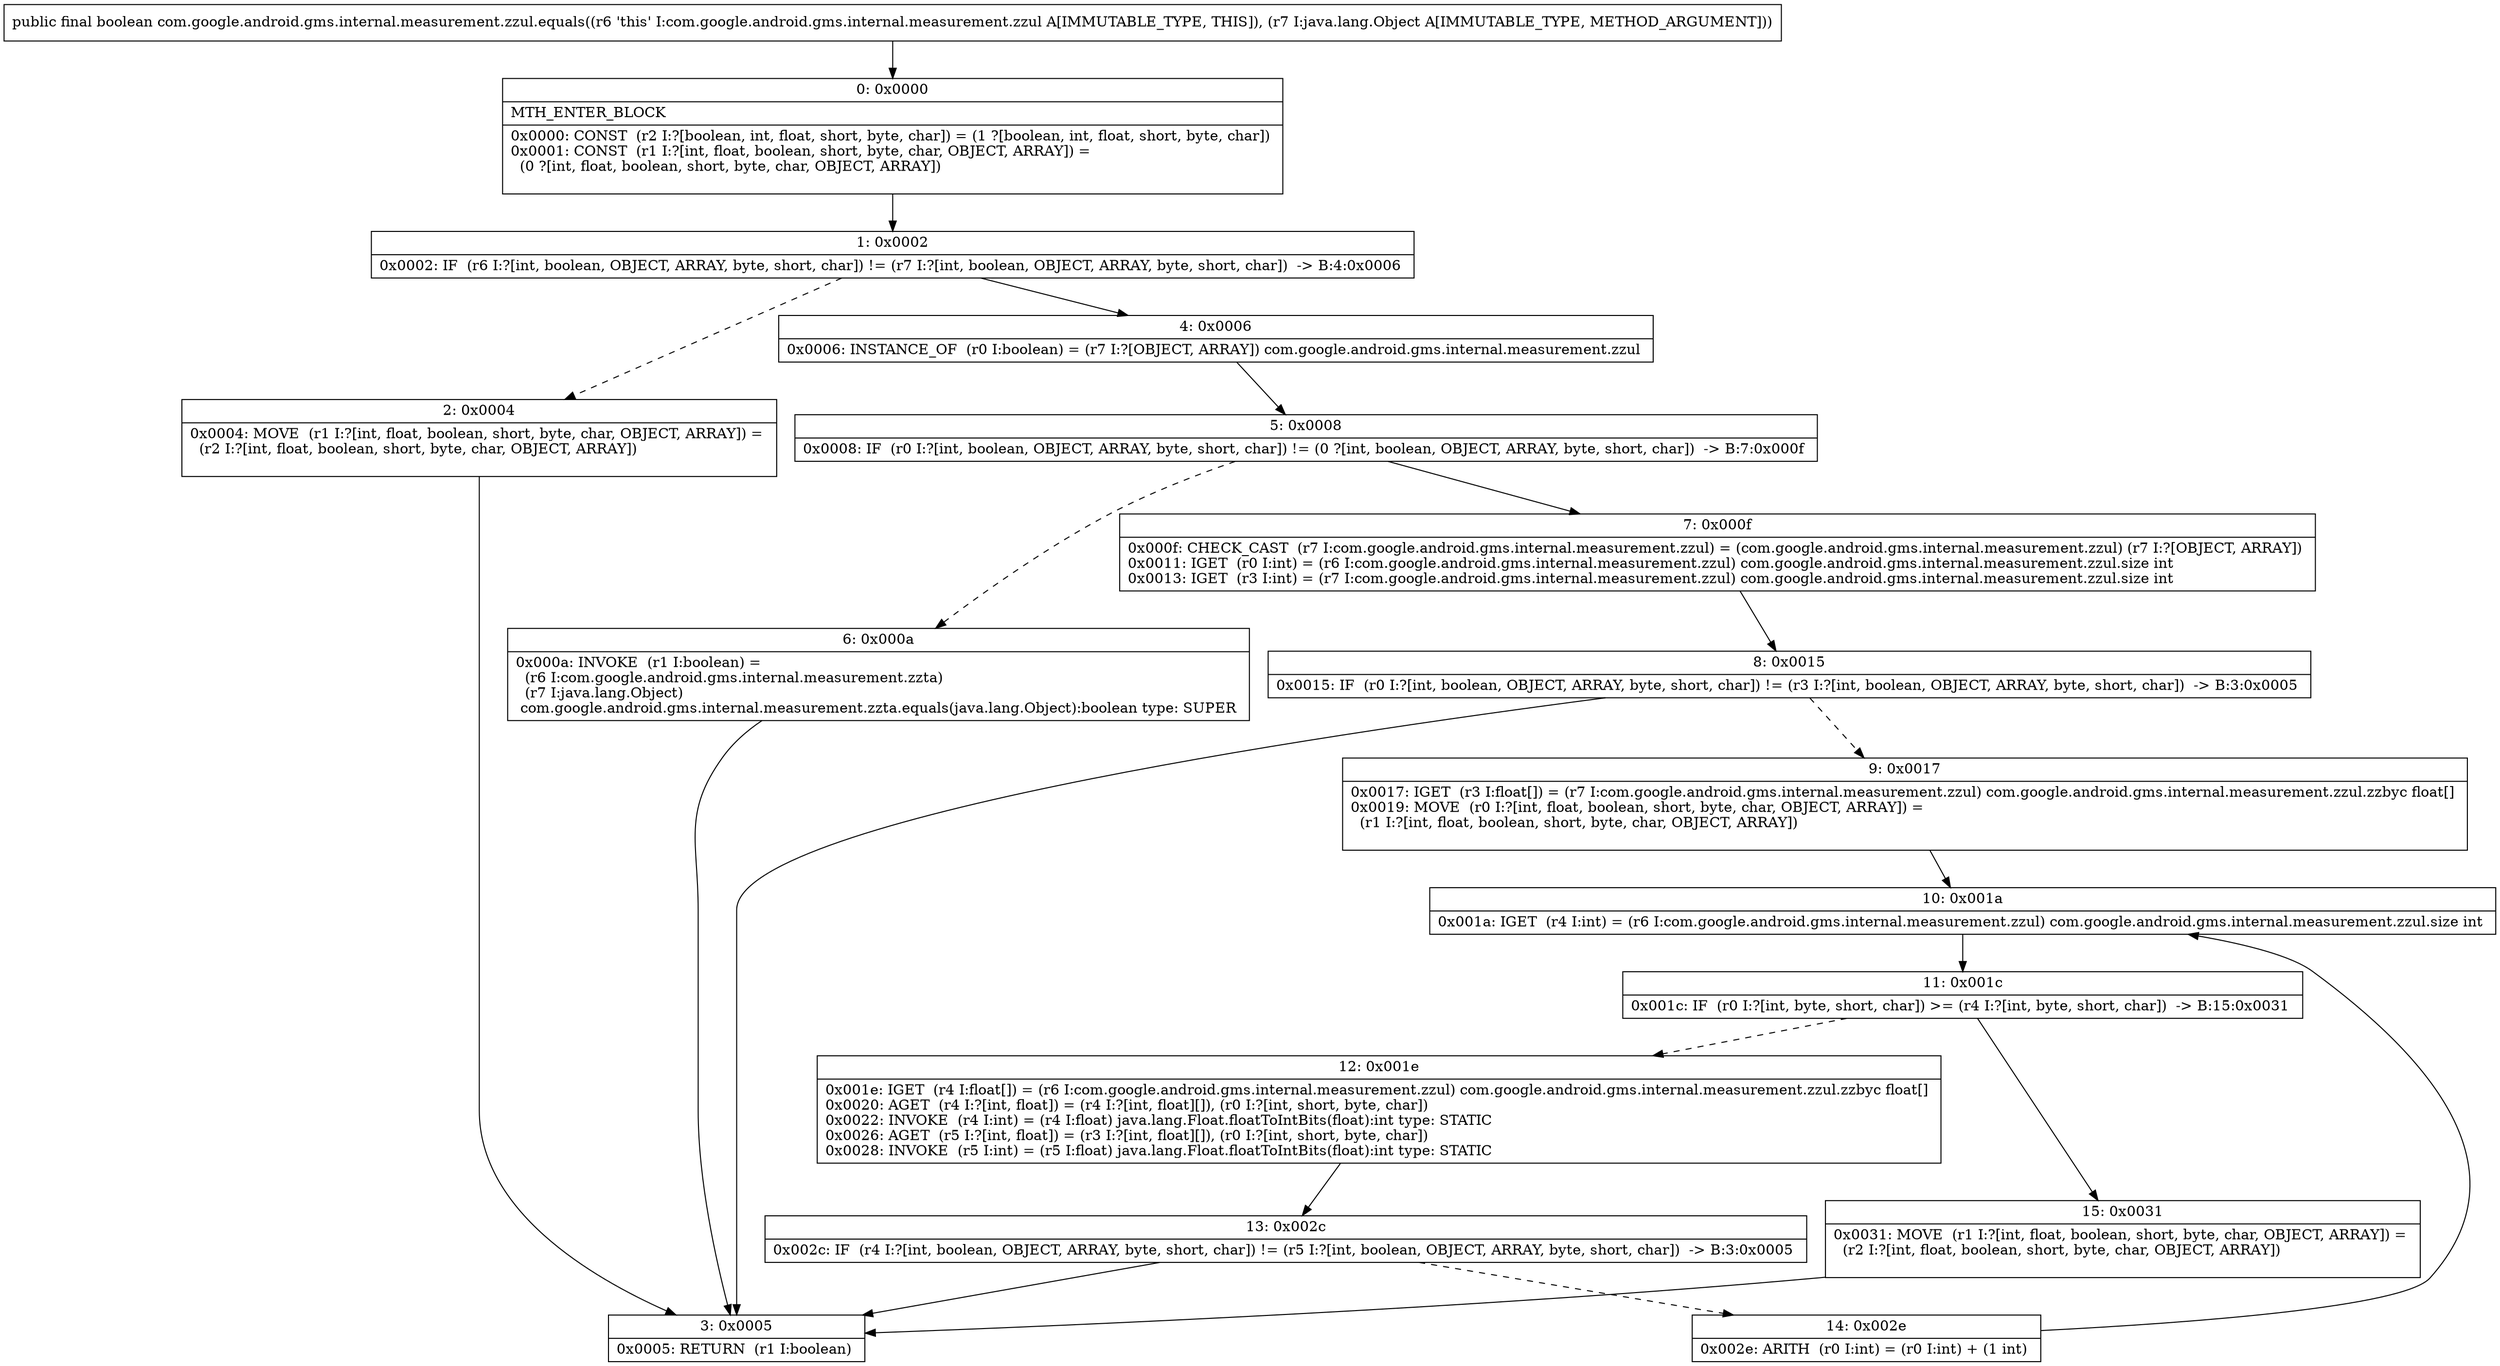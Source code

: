 digraph "CFG forcom.google.android.gms.internal.measurement.zzul.equals(Ljava\/lang\/Object;)Z" {
Node_0 [shape=record,label="{0\:\ 0x0000|MTH_ENTER_BLOCK\l|0x0000: CONST  (r2 I:?[boolean, int, float, short, byte, char]) = (1 ?[boolean, int, float, short, byte, char]) \l0x0001: CONST  (r1 I:?[int, float, boolean, short, byte, char, OBJECT, ARRAY]) = \l  (0 ?[int, float, boolean, short, byte, char, OBJECT, ARRAY])\l \l}"];
Node_1 [shape=record,label="{1\:\ 0x0002|0x0002: IF  (r6 I:?[int, boolean, OBJECT, ARRAY, byte, short, char]) != (r7 I:?[int, boolean, OBJECT, ARRAY, byte, short, char])  \-\> B:4:0x0006 \l}"];
Node_2 [shape=record,label="{2\:\ 0x0004|0x0004: MOVE  (r1 I:?[int, float, boolean, short, byte, char, OBJECT, ARRAY]) = \l  (r2 I:?[int, float, boolean, short, byte, char, OBJECT, ARRAY])\l \l}"];
Node_3 [shape=record,label="{3\:\ 0x0005|0x0005: RETURN  (r1 I:boolean) \l}"];
Node_4 [shape=record,label="{4\:\ 0x0006|0x0006: INSTANCE_OF  (r0 I:boolean) = (r7 I:?[OBJECT, ARRAY]) com.google.android.gms.internal.measurement.zzul \l}"];
Node_5 [shape=record,label="{5\:\ 0x0008|0x0008: IF  (r0 I:?[int, boolean, OBJECT, ARRAY, byte, short, char]) != (0 ?[int, boolean, OBJECT, ARRAY, byte, short, char])  \-\> B:7:0x000f \l}"];
Node_6 [shape=record,label="{6\:\ 0x000a|0x000a: INVOKE  (r1 I:boolean) = \l  (r6 I:com.google.android.gms.internal.measurement.zzta)\l  (r7 I:java.lang.Object)\l com.google.android.gms.internal.measurement.zzta.equals(java.lang.Object):boolean type: SUPER \l}"];
Node_7 [shape=record,label="{7\:\ 0x000f|0x000f: CHECK_CAST  (r7 I:com.google.android.gms.internal.measurement.zzul) = (com.google.android.gms.internal.measurement.zzul) (r7 I:?[OBJECT, ARRAY]) \l0x0011: IGET  (r0 I:int) = (r6 I:com.google.android.gms.internal.measurement.zzul) com.google.android.gms.internal.measurement.zzul.size int \l0x0013: IGET  (r3 I:int) = (r7 I:com.google.android.gms.internal.measurement.zzul) com.google.android.gms.internal.measurement.zzul.size int \l}"];
Node_8 [shape=record,label="{8\:\ 0x0015|0x0015: IF  (r0 I:?[int, boolean, OBJECT, ARRAY, byte, short, char]) != (r3 I:?[int, boolean, OBJECT, ARRAY, byte, short, char])  \-\> B:3:0x0005 \l}"];
Node_9 [shape=record,label="{9\:\ 0x0017|0x0017: IGET  (r3 I:float[]) = (r7 I:com.google.android.gms.internal.measurement.zzul) com.google.android.gms.internal.measurement.zzul.zzbyc float[] \l0x0019: MOVE  (r0 I:?[int, float, boolean, short, byte, char, OBJECT, ARRAY]) = \l  (r1 I:?[int, float, boolean, short, byte, char, OBJECT, ARRAY])\l \l}"];
Node_10 [shape=record,label="{10\:\ 0x001a|0x001a: IGET  (r4 I:int) = (r6 I:com.google.android.gms.internal.measurement.zzul) com.google.android.gms.internal.measurement.zzul.size int \l}"];
Node_11 [shape=record,label="{11\:\ 0x001c|0x001c: IF  (r0 I:?[int, byte, short, char]) \>= (r4 I:?[int, byte, short, char])  \-\> B:15:0x0031 \l}"];
Node_12 [shape=record,label="{12\:\ 0x001e|0x001e: IGET  (r4 I:float[]) = (r6 I:com.google.android.gms.internal.measurement.zzul) com.google.android.gms.internal.measurement.zzul.zzbyc float[] \l0x0020: AGET  (r4 I:?[int, float]) = (r4 I:?[int, float][]), (r0 I:?[int, short, byte, char]) \l0x0022: INVOKE  (r4 I:int) = (r4 I:float) java.lang.Float.floatToIntBits(float):int type: STATIC \l0x0026: AGET  (r5 I:?[int, float]) = (r3 I:?[int, float][]), (r0 I:?[int, short, byte, char]) \l0x0028: INVOKE  (r5 I:int) = (r5 I:float) java.lang.Float.floatToIntBits(float):int type: STATIC \l}"];
Node_13 [shape=record,label="{13\:\ 0x002c|0x002c: IF  (r4 I:?[int, boolean, OBJECT, ARRAY, byte, short, char]) != (r5 I:?[int, boolean, OBJECT, ARRAY, byte, short, char])  \-\> B:3:0x0005 \l}"];
Node_14 [shape=record,label="{14\:\ 0x002e|0x002e: ARITH  (r0 I:int) = (r0 I:int) + (1 int) \l}"];
Node_15 [shape=record,label="{15\:\ 0x0031|0x0031: MOVE  (r1 I:?[int, float, boolean, short, byte, char, OBJECT, ARRAY]) = \l  (r2 I:?[int, float, boolean, short, byte, char, OBJECT, ARRAY])\l \l}"];
MethodNode[shape=record,label="{public final boolean com.google.android.gms.internal.measurement.zzul.equals((r6 'this' I:com.google.android.gms.internal.measurement.zzul A[IMMUTABLE_TYPE, THIS]), (r7 I:java.lang.Object A[IMMUTABLE_TYPE, METHOD_ARGUMENT])) }"];
MethodNode -> Node_0;
Node_0 -> Node_1;
Node_1 -> Node_2[style=dashed];
Node_1 -> Node_4;
Node_2 -> Node_3;
Node_4 -> Node_5;
Node_5 -> Node_6[style=dashed];
Node_5 -> Node_7;
Node_6 -> Node_3;
Node_7 -> Node_8;
Node_8 -> Node_3;
Node_8 -> Node_9[style=dashed];
Node_9 -> Node_10;
Node_10 -> Node_11;
Node_11 -> Node_12[style=dashed];
Node_11 -> Node_15;
Node_12 -> Node_13;
Node_13 -> Node_3;
Node_13 -> Node_14[style=dashed];
Node_14 -> Node_10;
Node_15 -> Node_3;
}

